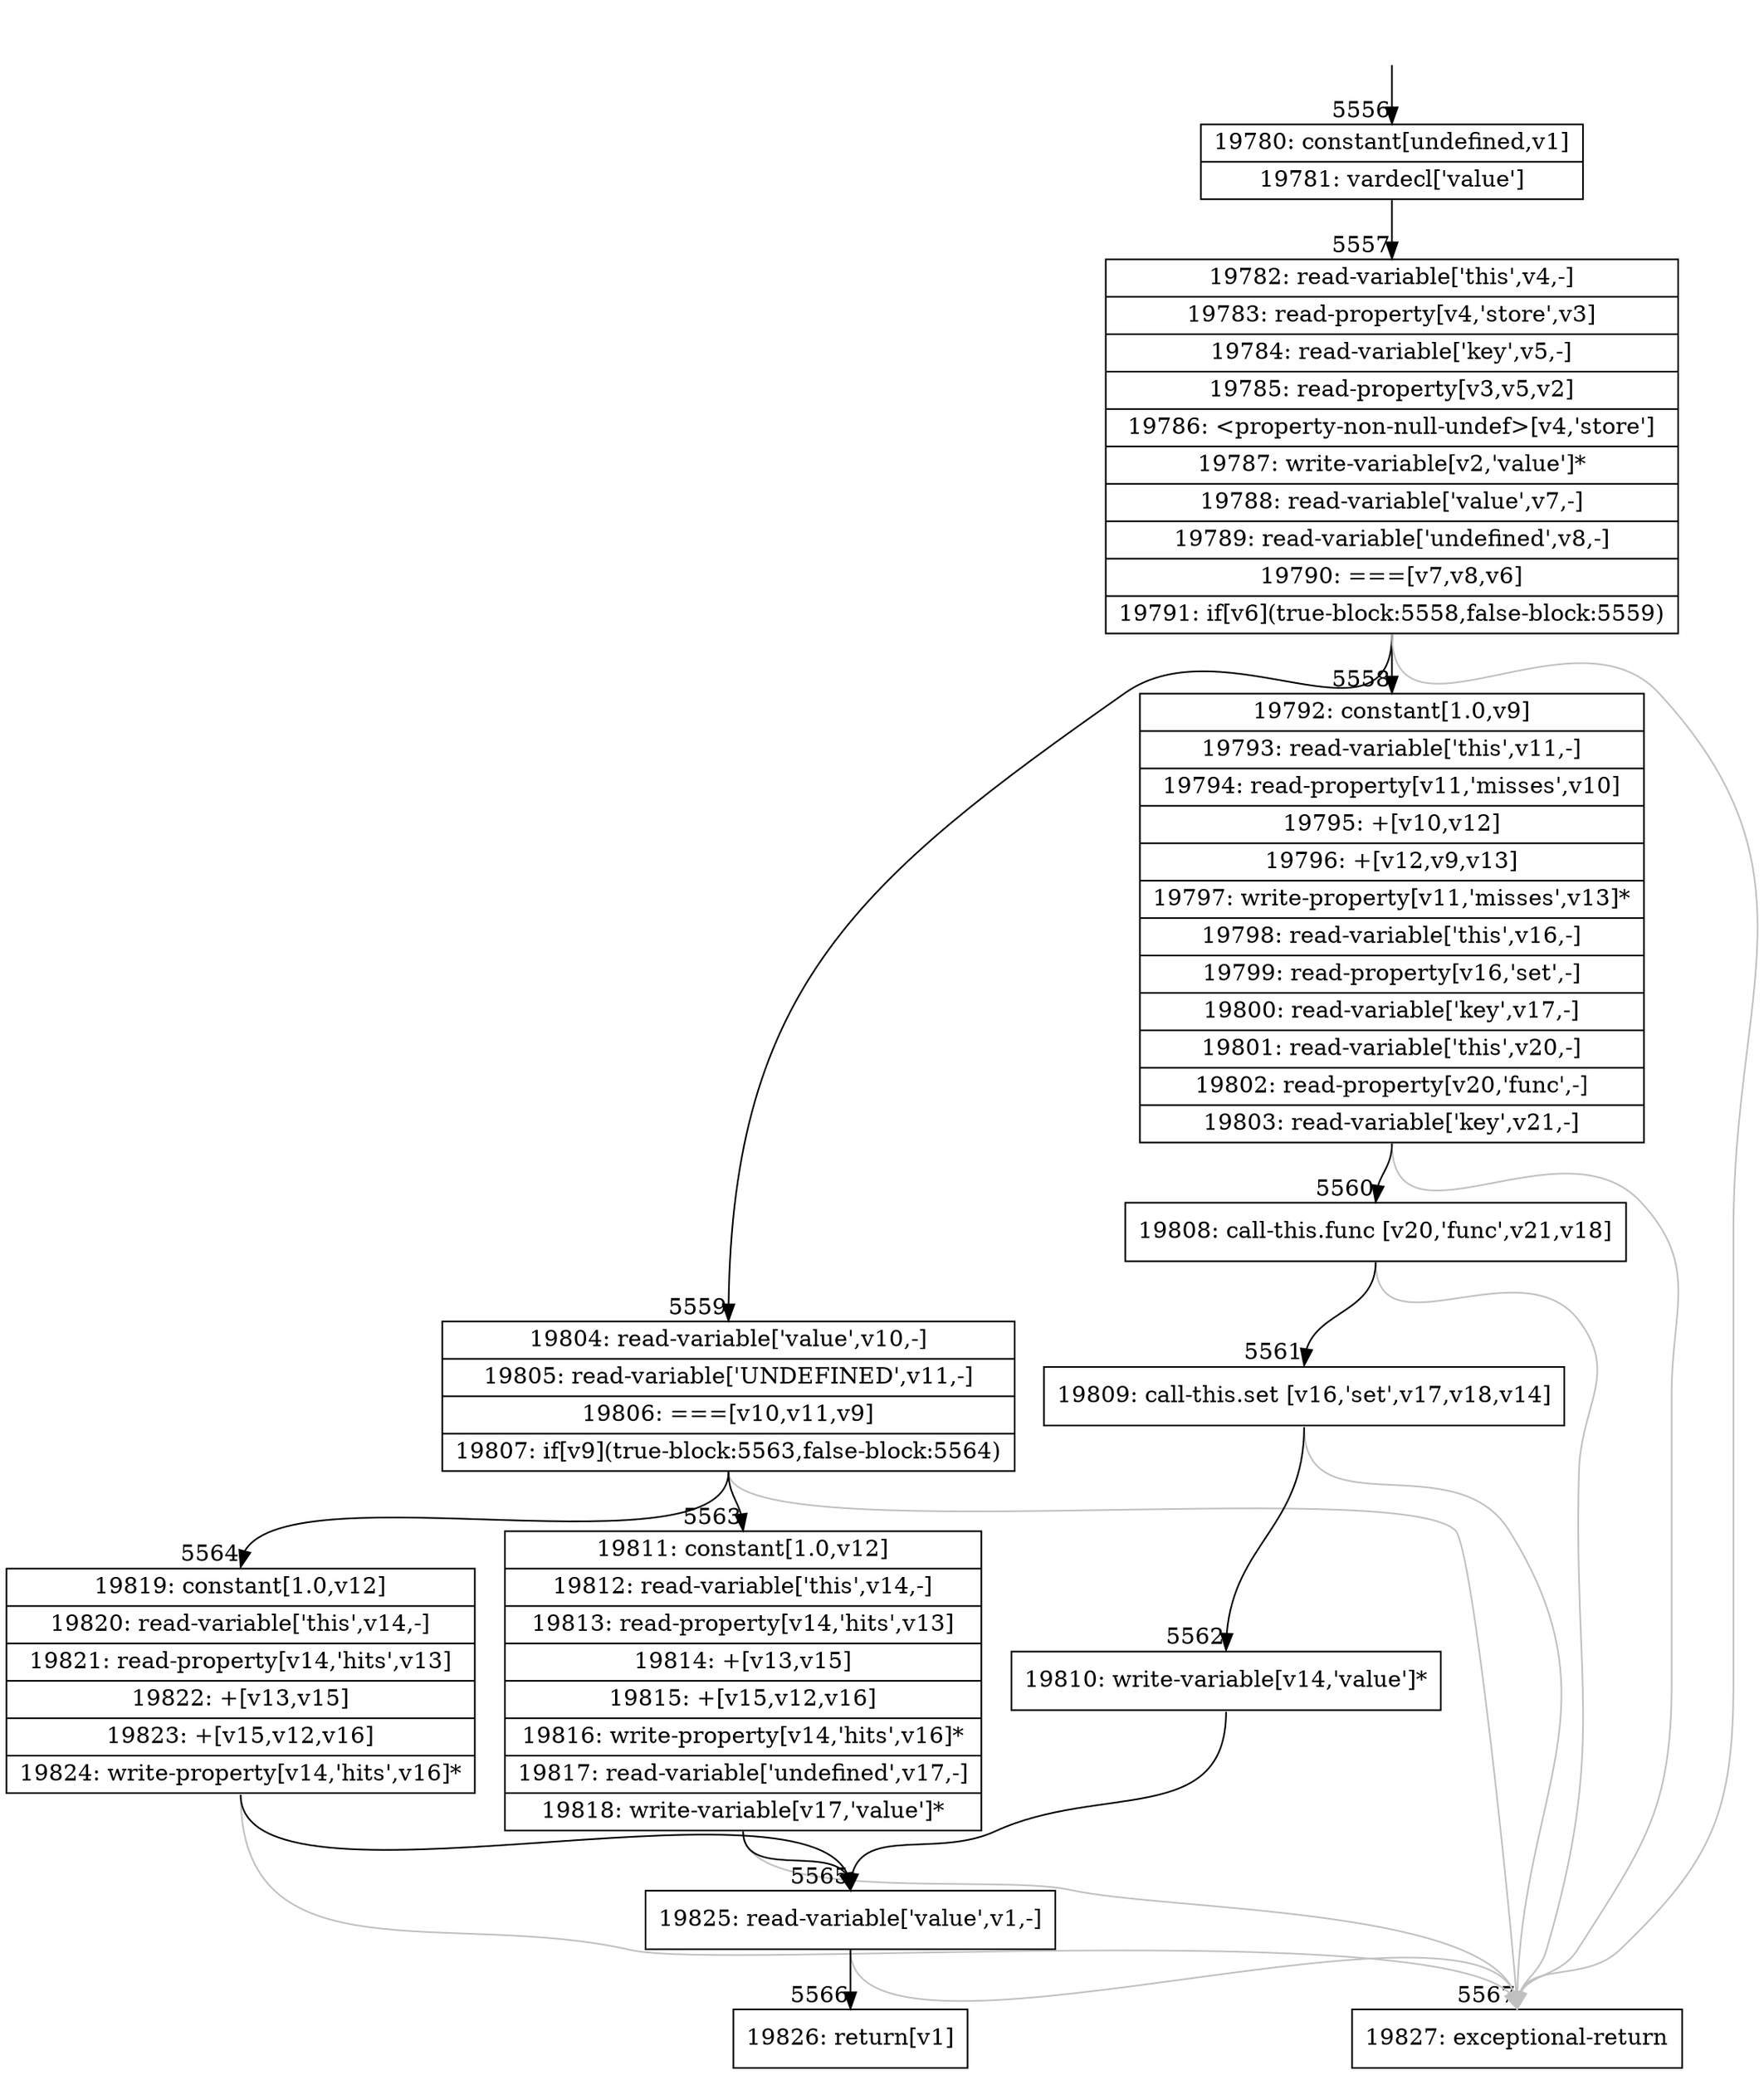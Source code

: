 digraph {
rankdir="TD"
BB_entry451[shape=none,label=""];
BB_entry451 -> BB5556 [tailport=s, headport=n, headlabel="    5556"]
BB5556 [shape=record label="{19780: constant[undefined,v1]|19781: vardecl['value']}" ] 
BB5556 -> BB5557 [tailport=s, headport=n, headlabel="      5557"]
BB5557 [shape=record label="{19782: read-variable['this',v4,-]|19783: read-property[v4,'store',v3]|19784: read-variable['key',v5,-]|19785: read-property[v3,v5,v2]|19786: \<property-non-null-undef\>[v4,'store']|19787: write-variable[v2,'value']*|19788: read-variable['value',v7,-]|19789: read-variable['undefined',v8,-]|19790: ===[v7,v8,v6]|19791: if[v6](true-block:5558,false-block:5559)}" ] 
BB5557 -> BB5558 [tailport=s, headport=n, headlabel="      5558"]
BB5557 -> BB5559 [tailport=s, headport=n, headlabel="      5559"]
BB5557 -> BB5567 [tailport=s, headport=n, color=gray, headlabel="      5567"]
BB5558 [shape=record label="{19792: constant[1.0,v9]|19793: read-variable['this',v11,-]|19794: read-property[v11,'misses',v10]|19795: +[v10,v12]|19796: +[v12,v9,v13]|19797: write-property[v11,'misses',v13]*|19798: read-variable['this',v16,-]|19799: read-property[v16,'set',-]|19800: read-variable['key',v17,-]|19801: read-variable['this',v20,-]|19802: read-property[v20,'func',-]|19803: read-variable['key',v21,-]}" ] 
BB5558 -> BB5560 [tailport=s, headport=n, headlabel="      5560"]
BB5558 -> BB5567 [tailport=s, headport=n, color=gray]
BB5559 [shape=record label="{19804: read-variable['value',v10,-]|19805: read-variable['UNDEFINED',v11,-]|19806: ===[v10,v11,v9]|19807: if[v9](true-block:5563,false-block:5564)}" ] 
BB5559 -> BB5563 [tailport=s, headport=n, headlabel="      5563"]
BB5559 -> BB5564 [tailport=s, headport=n, headlabel="      5564"]
BB5559 -> BB5567 [tailport=s, headport=n, color=gray]
BB5560 [shape=record label="{19808: call-this.func [v20,'func',v21,v18]}" ] 
BB5560 -> BB5561 [tailport=s, headport=n, headlabel="      5561"]
BB5560 -> BB5567 [tailport=s, headport=n, color=gray]
BB5561 [shape=record label="{19809: call-this.set [v16,'set',v17,v18,v14]}" ] 
BB5561 -> BB5562 [tailport=s, headport=n, headlabel="      5562"]
BB5561 -> BB5567 [tailport=s, headport=n, color=gray]
BB5562 [shape=record label="{19810: write-variable[v14,'value']*}" ] 
BB5562 -> BB5565 [tailport=s, headport=n, headlabel="      5565"]
BB5563 [shape=record label="{19811: constant[1.0,v12]|19812: read-variable['this',v14,-]|19813: read-property[v14,'hits',v13]|19814: +[v13,v15]|19815: +[v15,v12,v16]|19816: write-property[v14,'hits',v16]*|19817: read-variable['undefined',v17,-]|19818: write-variable[v17,'value']*}" ] 
BB5563 -> BB5565 [tailport=s, headport=n]
BB5563 -> BB5567 [tailport=s, headport=n, color=gray]
BB5564 [shape=record label="{19819: constant[1.0,v12]|19820: read-variable['this',v14,-]|19821: read-property[v14,'hits',v13]|19822: +[v13,v15]|19823: +[v15,v12,v16]|19824: write-property[v14,'hits',v16]*}" ] 
BB5564 -> BB5565 [tailport=s, headport=n]
BB5564 -> BB5567 [tailport=s, headport=n, color=gray]
BB5565 [shape=record label="{19825: read-variable['value',v1,-]}" ] 
BB5565 -> BB5566 [tailport=s, headport=n, headlabel="      5566"]
BB5565 -> BB5567 [tailport=s, headport=n, color=gray]
BB5566 [shape=record label="{19826: return[v1]}" ] 
BB5567 [shape=record label="{19827: exceptional-return}" ] 
//#$~ 10176
}
